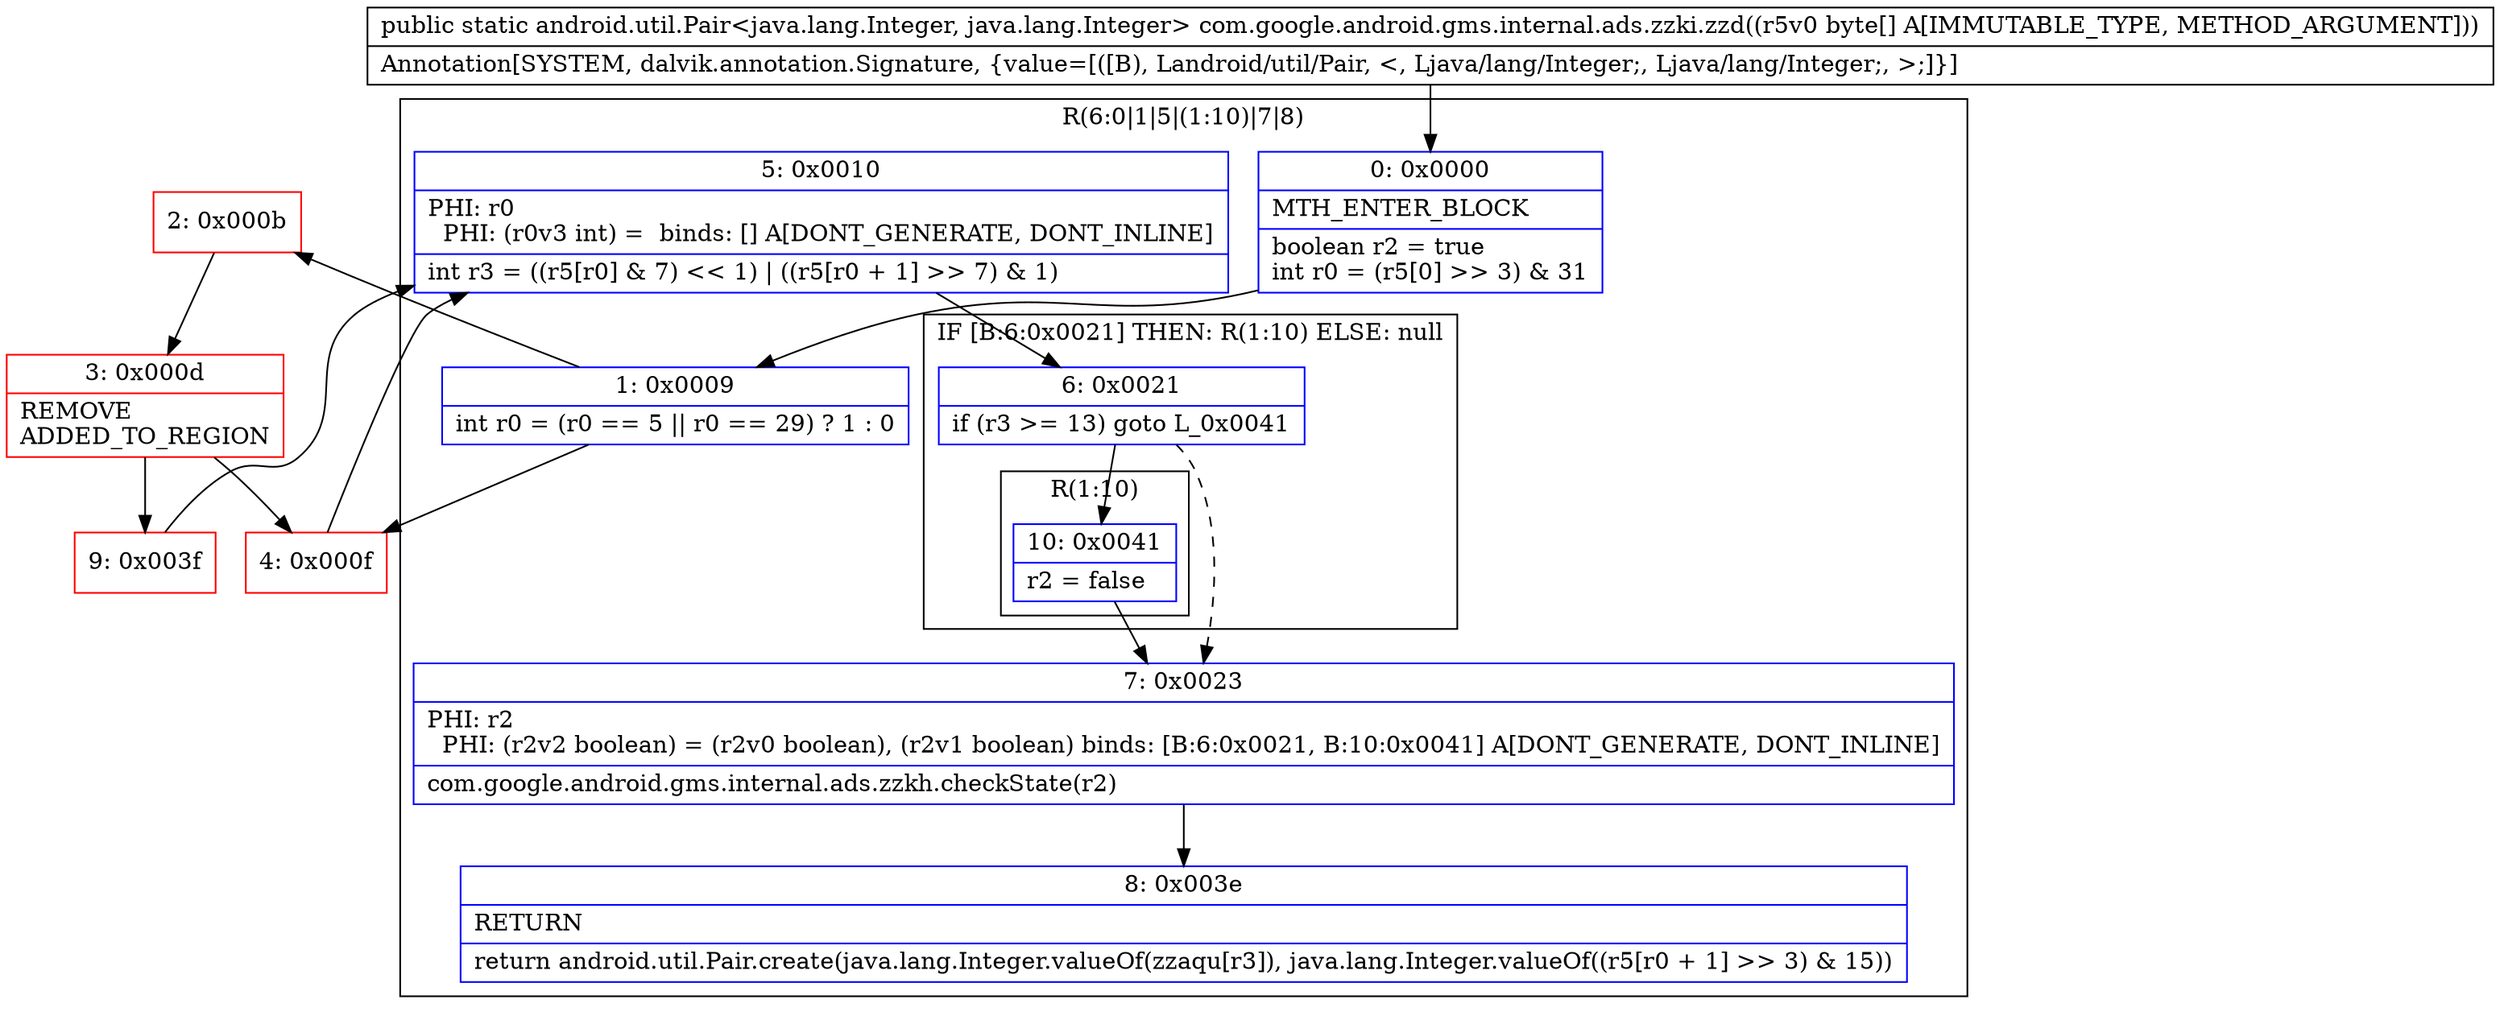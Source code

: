digraph "CFG forcom.google.android.gms.internal.ads.zzki.zzd([B)Landroid\/util\/Pair;" {
subgraph cluster_Region_1225989759 {
label = "R(6:0|1|5|(1:10)|7|8)";
node [shape=record,color=blue];
Node_0 [shape=record,label="{0\:\ 0x0000|MTH_ENTER_BLOCK\l|boolean r2 = true\lint r0 = (r5[0] \>\> 3) & 31\l}"];
Node_1 [shape=record,label="{1\:\ 0x0009|int r0 = (r0 == 5 \|\| r0 == 29) ? 1 : 0\l}"];
Node_5 [shape=record,label="{5\:\ 0x0010|PHI: r0 \l  PHI: (r0v3 int) =  binds: [] A[DONT_GENERATE, DONT_INLINE]\l|int r3 = ((r5[r0] & 7) \<\< 1) \| ((r5[r0 + 1] \>\> 7) & 1)\l}"];
subgraph cluster_IfRegion_1691470483 {
label = "IF [B:6:0x0021] THEN: R(1:10) ELSE: null";
node [shape=record,color=blue];
Node_6 [shape=record,label="{6\:\ 0x0021|if (r3 \>= 13) goto L_0x0041\l}"];
subgraph cluster_Region_166518526 {
label = "R(1:10)";
node [shape=record,color=blue];
Node_10 [shape=record,label="{10\:\ 0x0041|r2 = false\l}"];
}
}
Node_7 [shape=record,label="{7\:\ 0x0023|PHI: r2 \l  PHI: (r2v2 boolean) = (r2v0 boolean), (r2v1 boolean) binds: [B:6:0x0021, B:10:0x0041] A[DONT_GENERATE, DONT_INLINE]\l|com.google.android.gms.internal.ads.zzkh.checkState(r2)\l}"];
Node_8 [shape=record,label="{8\:\ 0x003e|RETURN\l|return android.util.Pair.create(java.lang.Integer.valueOf(zzaqu[r3]), java.lang.Integer.valueOf((r5[r0 + 1] \>\> 3) & 15))\l}"];
}
Node_2 [shape=record,color=red,label="{2\:\ 0x000b}"];
Node_3 [shape=record,color=red,label="{3\:\ 0x000d|REMOVE\lADDED_TO_REGION\l}"];
Node_4 [shape=record,color=red,label="{4\:\ 0x000f}"];
Node_9 [shape=record,color=red,label="{9\:\ 0x003f}"];
MethodNode[shape=record,label="{public static android.util.Pair\<java.lang.Integer, java.lang.Integer\> com.google.android.gms.internal.ads.zzki.zzd((r5v0 byte[] A[IMMUTABLE_TYPE, METHOD_ARGUMENT]))  | Annotation[SYSTEM, dalvik.annotation.Signature, \{value=[([B), Landroid\/util\/Pair, \<, Ljava\/lang\/Integer;, Ljava\/lang\/Integer;, \>;]\}]\l}"];
MethodNode -> Node_0;
Node_0 -> Node_1;
Node_1 -> Node_2;
Node_1 -> Node_4;
Node_5 -> Node_6;
Node_6 -> Node_7[style=dashed];
Node_6 -> Node_10;
Node_10 -> Node_7;
Node_7 -> Node_8;
Node_2 -> Node_3;
Node_3 -> Node_4;
Node_3 -> Node_9;
Node_4 -> Node_5;
Node_9 -> Node_5;
}

